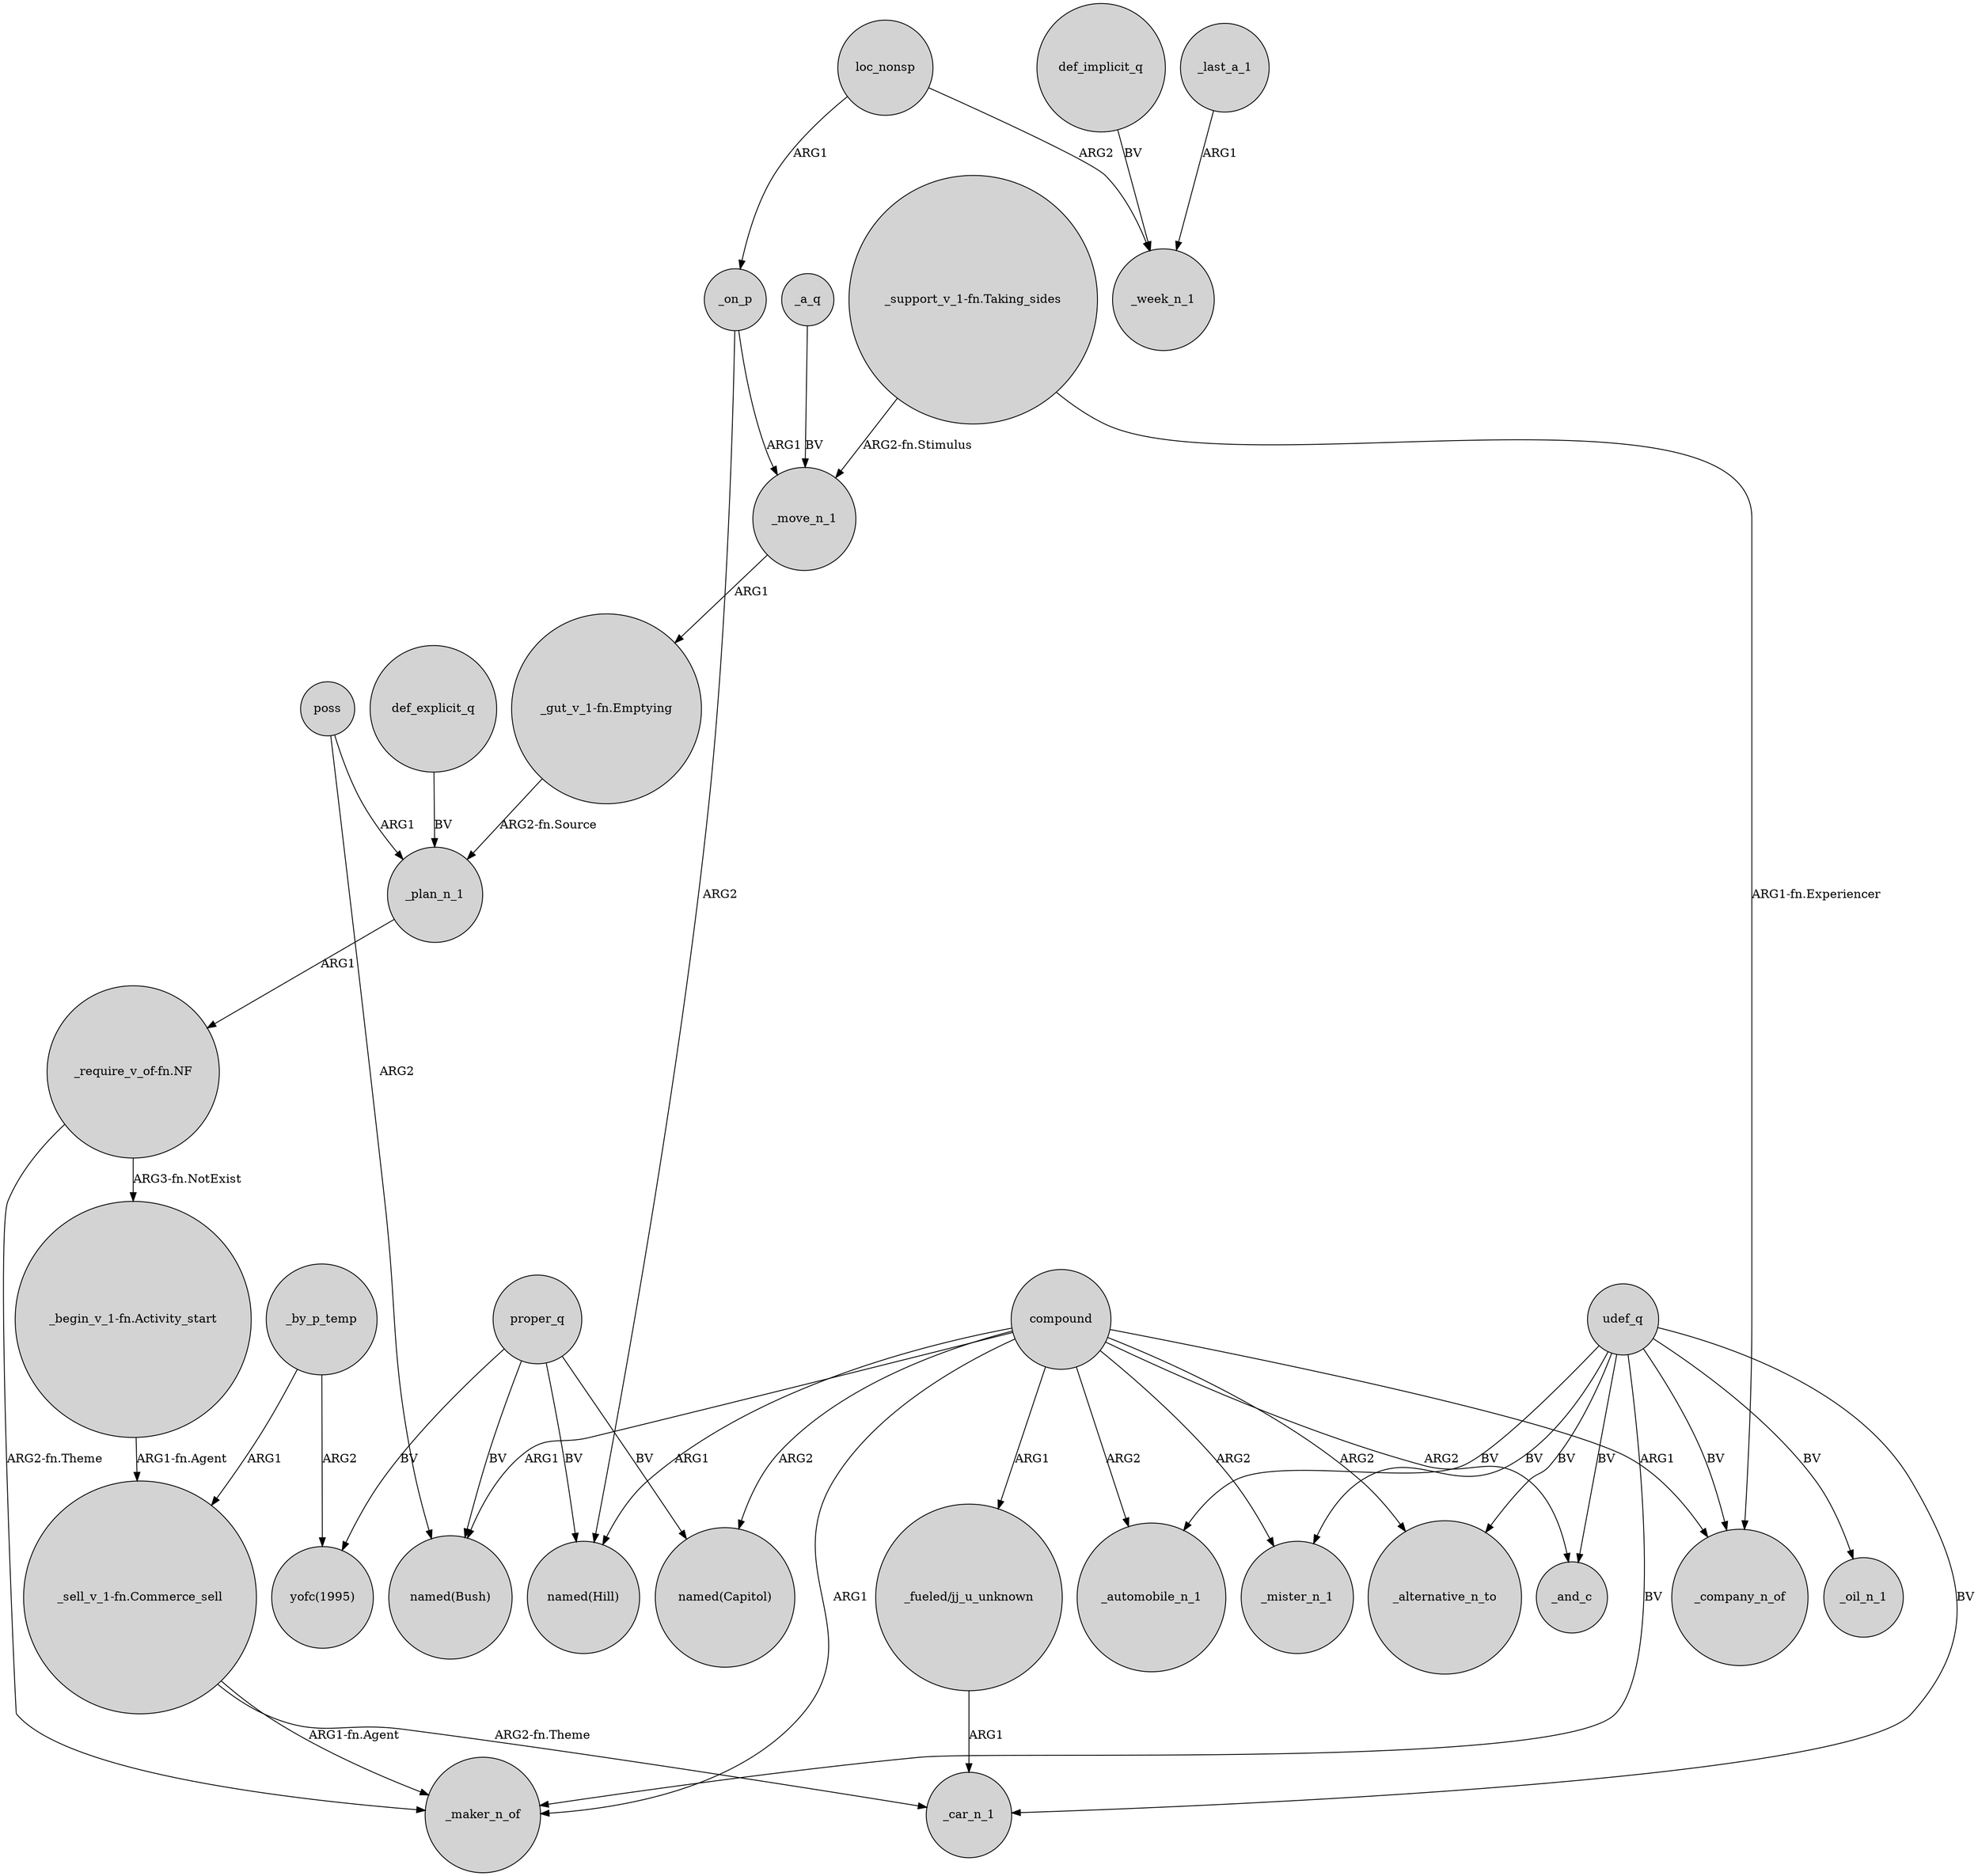 digraph {
	node [shape=circle style=filled]
	poss -> _plan_n_1 [label=ARG1]
	"_support_v_1-fn.Taking_sides" -> _company_n_of [label="ARG1-fn.Experiencer"]
	"_require_v_of-fn.NF" -> _maker_n_of [label="ARG2-fn.Theme"]
	_by_p_temp -> "yofc(1995)" [label=ARG2]
	compound -> _alternative_n_to [label=ARG2]
	def_implicit_q -> _week_n_1 [label=BV]
	compound -> "named(Capitol)" [label=ARG2]
	_by_p_temp -> "_sell_v_1-fn.Commerce_sell" [label=ARG1]
	udef_q -> _automobile_n_1 [label=BV]
	compound -> _mister_n_1 [label=ARG2]
	_plan_n_1 -> "_require_v_of-fn.NF" [label=ARG1]
	"_fueled/jj_u_unknown" -> _car_n_1 [label=ARG1]
	def_explicit_q -> _plan_n_1 [label=BV]
	udef_q -> _mister_n_1 [label=BV]
	_on_p -> "named(Hill)" [label=ARG2]
	compound -> _maker_n_of [label=ARG1]
	poss -> "named(Bush)" [label=ARG2]
	"_support_v_1-fn.Taking_sides" -> _move_n_1 [label="ARG2-fn.Stimulus"]
	compound -> "named(Hill)" [label=ARG1]
	proper_q -> "yofc(1995)" [label=BV]
	"_gut_v_1-fn.Emptying" -> _plan_n_1 [label="ARG2-fn.Source"]
	compound -> _company_n_of [label=ARG1]
	"_sell_v_1-fn.Commerce_sell" -> _maker_n_of [label="ARG1-fn.Agent"]
	loc_nonsp -> _on_p [label=ARG1]
	compound -> _and_c [label=ARG2]
	loc_nonsp -> _week_n_1 [label=ARG2]
	compound -> _automobile_n_1 [label=ARG2]
	"_require_v_of-fn.NF" -> "_begin_v_1-fn.Activity_start" [label="ARG3-fn.NotExist"]
	udef_q -> _maker_n_of [label=BV]
	_a_q -> _move_n_1 [label=BV]
	_on_p -> _move_n_1 [label=ARG1]
	_last_a_1 -> _week_n_1 [label=ARG1]
	proper_q -> "named(Bush)" [label=BV]
	compound -> "_fueled/jj_u_unknown" [label=ARG1]
	proper_q -> "named(Hill)" [label=BV]
	udef_q -> _oil_n_1 [label=BV]
	udef_q -> _car_n_1 [label=BV]
	"_begin_v_1-fn.Activity_start" -> "_sell_v_1-fn.Commerce_sell" [label="ARG1-fn.Agent"]
	udef_q -> _company_n_of [label=BV]
	udef_q -> _alternative_n_to [label=BV]
	"_sell_v_1-fn.Commerce_sell" -> _car_n_1 [label="ARG2-fn.Theme"]
	udef_q -> _and_c [label=BV]
	_move_n_1 -> "_gut_v_1-fn.Emptying" [label=ARG1]
	compound -> "named(Bush)" [label=ARG1]
	proper_q -> "named(Capitol)" [label=BV]
}
